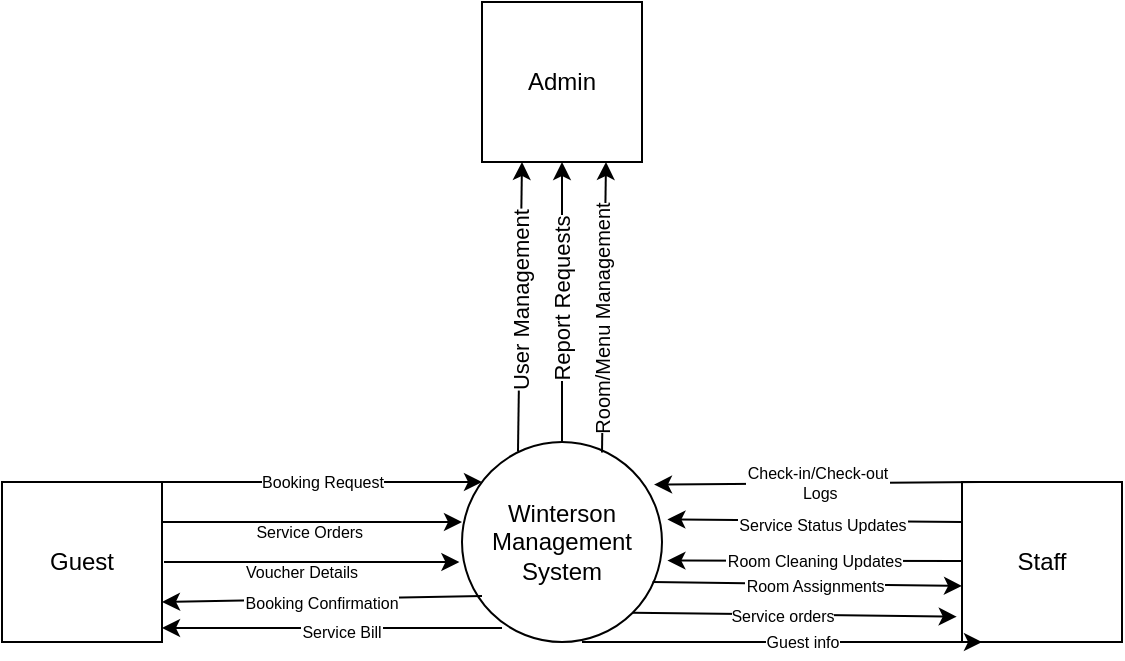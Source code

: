 <mxfile version="26.2.9">
  <diagram name="Page-1" id="_YwwSENNY2EO35tvZcfI">
    <mxGraphModel grid="1" page="1" gridSize="10" guides="1" tooltips="1" connect="1" arrows="1" fold="1" pageScale="1" pageWidth="850" pageHeight="1100" math="0" shadow="0">
      <root>
        <mxCell id="0" />
        <mxCell id="1" parent="0" />
        <mxCell id="1_qBArGU98DS_A4FDtYi-1" value="Guest" style="whiteSpace=wrap;html=1;aspect=fixed;" vertex="1" parent="1">
          <mxGeometry x="160" y="280" width="80" height="80" as="geometry" />
        </mxCell>
        <mxCell id="1_qBArGU98DS_A4FDtYi-2" value="Staff" style="whiteSpace=wrap;html=1;aspect=fixed;" vertex="1" parent="1">
          <mxGeometry x="640" y="280" width="80" height="80" as="geometry" />
        </mxCell>
        <mxCell id="1_qBArGU98DS_A4FDtYi-3" value="Admin" style="whiteSpace=wrap;html=1;aspect=fixed;" vertex="1" parent="1">
          <mxGeometry x="400" y="40" width="80" height="80" as="geometry" />
        </mxCell>
        <mxCell id="1_qBArGU98DS_A4FDtYi-4" value="&lt;div&gt;&lt;br&gt;&lt;/div&gt;Winterson&lt;br&gt;Management System&lt;div&gt;&lt;br/&gt;&lt;/div&gt;" style="ellipse;whiteSpace=wrap;html=1;aspect=fixed;" vertex="1" parent="1">
          <mxGeometry x="390" y="260" width="100" height="100" as="geometry" />
        </mxCell>
        <mxCell id="1_qBArGU98DS_A4FDtYi-6" value="Booking Request" style="endArrow=classic;html=1;rounded=0;exitX=1;exitY=0;exitDx=0;exitDy=0;labelBackgroundColor=default;labelBorderColor=none;fontSize=8;" edge="1" parent="1" source="1_qBArGU98DS_A4FDtYi-1">
          <mxGeometry width="50" height="50" relative="1" as="geometry">
            <mxPoint x="243" y="292" as="sourcePoint" />
            <mxPoint x="400" y="280" as="targetPoint" />
            <Array as="points">
              <mxPoint x="270" y="280" />
            </Array>
          </mxGeometry>
        </mxCell>
        <mxCell id="1_qBArGU98DS_A4FDtYi-8" value="&#xa;Service Orders &#xa;&#xa;" style="endArrow=classic;rounded=0;exitX=1;exitY=0.25;exitDx=0;exitDy=0;fontSize=8;" edge="1" parent="1" source="1_qBArGU98DS_A4FDtYi-1">
          <mxGeometry y="-10" width="50" height="50" relative="1" as="geometry">
            <mxPoint x="240" y="320" as="sourcePoint" />
            <mxPoint x="390" y="300" as="targetPoint" />
            <Array as="points" />
            <mxPoint as="offset" />
          </mxGeometry>
        </mxCell>
        <mxCell id="1_qBArGU98DS_A4FDtYi-9" value="&#xa;Voucher Details" style="endArrow=classic;rounded=0;entryX=-0.013;entryY=0.6;entryDx=0;entryDy=0;entryPerimeter=0;fontSize=8;" edge="1" parent="1" target="1_qBArGU98DS_A4FDtYi-4">
          <mxGeometry x="-0.066" width="50" height="50" relative="1" as="geometry">
            <mxPoint x="241" y="320" as="sourcePoint" />
            <mxPoint x="400" y="310" as="targetPoint" />
            <Array as="points" />
            <mxPoint as="offset" />
          </mxGeometry>
        </mxCell>
        <mxCell id="1_qBArGU98DS_A4FDtYi-10" value="Booking Confirmation" style="endArrow=classic;rounded=0;fontSize=8;entryX=1;entryY=0.75;entryDx=0;entryDy=0;" edge="1" parent="1" target="1_qBArGU98DS_A4FDtYi-1">
          <mxGeometry x="0.0" y="1" width="50" height="50" relative="1" as="geometry">
            <mxPoint x="400" y="337" as="sourcePoint" />
            <mxPoint x="250" y="400" as="targetPoint" />
            <mxPoint y="1" as="offset" />
          </mxGeometry>
        </mxCell>
        <mxCell id="1_qBArGU98DS_A4FDtYi-15" value="Service Bill" style="endArrow=classic;rounded=0;fontSize=8;entryX=1;entryY=0.75;entryDx=0;entryDy=0;" edge="1" parent="1">
          <mxGeometry x="-0.059" y="2" width="50" height="50" relative="1" as="geometry">
            <mxPoint x="410" y="353" as="sourcePoint" />
            <mxPoint x="240" y="353" as="targetPoint" />
            <mxPoint as="offset" />
          </mxGeometry>
        </mxCell>
        <mxCell id="1_qBArGU98DS_A4FDtYi-16" value="Check-in/Check-out&#xa; Logs" style="endArrow=classic;rounded=0;fontSize=8;exitX=0.187;exitY=0.927;exitDx=0;exitDy=0;exitPerimeter=0;entryX=0.96;entryY=0.213;entryDx=0;entryDy=0;entryPerimeter=0;" edge="1" parent="1" target="1_qBArGU98DS_A4FDtYi-4">
          <mxGeometry x="-0.006" width="50" height="50" relative="1" as="geometry">
            <mxPoint x="649" y="280" as="sourcePoint" />
            <mxPoint x="470" y="280" as="targetPoint" />
            <mxPoint as="offset" />
          </mxGeometry>
        </mxCell>
        <mxCell id="1_qBArGU98DS_A4FDtYi-17" value="Service Status Updates" style="endArrow=classic;rounded=0;fontSize=8;entryX=1.027;entryY=0.387;entryDx=0;entryDy=0;entryPerimeter=0;" edge="1" parent="1" target="1_qBArGU98DS_A4FDtYi-4">
          <mxGeometry x="-0.059" y="2" width="50" height="50" relative="1" as="geometry">
            <mxPoint x="640" y="300" as="sourcePoint" />
            <mxPoint x="500" y="300" as="targetPoint" />
            <mxPoint as="offset" />
          </mxGeometry>
        </mxCell>
        <mxCell id="1_qBArGU98DS_A4FDtYi-18" value="Room Cleaning Updates" style="endArrow=classic;rounded=0;fontSize=8;entryX=1.027;entryY=0.593;entryDx=0;entryDy=0;entryPerimeter=0;" edge="1" parent="1" target="1_qBArGU98DS_A4FDtYi-4">
          <mxGeometry width="50" height="50" relative="1" as="geometry">
            <mxPoint x="640" y="319.5" as="sourcePoint" />
            <mxPoint x="500" y="319.5" as="targetPoint" />
            <mxPoint as="offset" />
          </mxGeometry>
        </mxCell>
        <mxCell id="1_qBArGU98DS_A4FDtYi-20" value="&#xa;Room Assignments&#xa;" style="endArrow=classic;rounded=0;fontSize=8;exitX=0.953;exitY=0.7;exitDx=0;exitDy=0;exitPerimeter=0;" edge="1" parent="1" source="1_qBArGU98DS_A4FDtYi-4">
          <mxGeometry x="0.054" y="-1" width="50" height="50" relative="1" as="geometry">
            <mxPoint x="500" y="330" as="sourcePoint" />
            <mxPoint x="640" y="332" as="targetPoint" />
            <Array as="points" />
            <mxPoint as="offset" />
          </mxGeometry>
        </mxCell>
        <mxCell id="1_qBArGU98DS_A4FDtYi-22" value="" style="endArrow=classic;rounded=0;fontSize=8;exitX=0.6;exitY=1;exitDx=0;exitDy=0;exitPerimeter=0;entryX=-0.017;entryY=0.875;entryDx=0;entryDy=0;entryPerimeter=0;" edge="1" parent="1" source="1_qBArGU98DS_A4FDtYi-4">
          <mxGeometry y="-40" width="50" height="50" relative="1" as="geometry">
            <mxPoint x="491.36" y="360" as="sourcePoint" />
            <mxPoint x="650.0" y="360" as="targetPoint" />
            <Array as="points">
              <mxPoint x="520" y="360" />
              <mxPoint x="580" y="360" />
            </Array>
            <mxPoint as="offset" />
          </mxGeometry>
        </mxCell>
        <mxCell id="1_qBArGU98DS_A4FDtYi-33" value="Guest info" style="edgeLabel;html=1;align=center;verticalAlign=middle;resizable=0;points=[];fontSize=8;" connectable="0" vertex="1" parent="1_qBArGU98DS_A4FDtYi-22">
          <mxGeometry x="0.2" y="2" relative="1" as="geometry">
            <mxPoint x="-10" y="2" as="offset" />
          </mxGeometry>
        </mxCell>
        <mxCell id="1_qBArGU98DS_A4FDtYi-23" value="" style="endArrow=classic;html=1;rounded=0;exitX=0.28;exitY=0.047;exitDx=0;exitDy=0;exitPerimeter=0;entryX=0.25;entryY=1;entryDx=0;entryDy=0;" edge="1" parent="1" source="1_qBArGU98DS_A4FDtYi-4" target="1_qBArGU98DS_A4FDtYi-3">
          <mxGeometry x="1" y="180" width="50" height="50" relative="1" as="geometry">
            <mxPoint x="390" y="240" as="sourcePoint" />
            <mxPoint x="420" y="120" as="targetPoint" />
            <mxPoint y="-7" as="offset" />
          </mxGeometry>
        </mxCell>
        <mxCell id="1_qBArGU98DS_A4FDtYi-26" value="User Management" style="edgeLabel;html=1;align=center;verticalAlign=middle;resizable=0;points=[];rotation=270;" connectable="0" vertex="1" parent="1_qBArGU98DS_A4FDtYi-23">
          <mxGeometry x="0.576" relative="1" as="geometry">
            <mxPoint y="39" as="offset" />
          </mxGeometry>
        </mxCell>
        <mxCell id="1_qBArGU98DS_A4FDtYi-25" value="" style="endArrow=classic;html=1;rounded=0;entryX=0.25;entryY=1;entryDx=0;entryDy=0;exitX=0.7;exitY=0.053;exitDx=0;exitDy=0;exitPerimeter=0;" edge="1" parent="1" source="1_qBArGU98DS_A4FDtYi-4">
          <mxGeometry x="1" y="180" width="50" height="50" relative="1" as="geometry">
            <mxPoint x="460" y="260" as="sourcePoint" />
            <mxPoint x="462" y="120" as="targetPoint" />
            <mxPoint y="-7" as="offset" />
          </mxGeometry>
        </mxCell>
        <mxCell id="1_qBArGU98DS_A4FDtYi-28" value="" style="endArrow=classic;html=1;rounded=0;exitX=0.5;exitY=0;exitDx=0;exitDy=0;entryX=0.5;entryY=1;entryDx=0;entryDy=0;" edge="1" parent="1" source="1_qBArGU98DS_A4FDtYi-4" target="1_qBArGU98DS_A4FDtYi-3">
          <mxGeometry x="1" y="180" width="50" height="50" relative="1" as="geometry">
            <mxPoint x="428" y="275" as="sourcePoint" />
            <mxPoint x="430" y="130" as="targetPoint" />
            <mxPoint y="-7" as="offset" />
          </mxGeometry>
        </mxCell>
        <mxCell id="1_qBArGU98DS_A4FDtYi-29" value="Report Requests" style="edgeLabel;html=1;align=center;verticalAlign=middle;resizable=0;points=[];rotation=270;" connectable="0" vertex="1" parent="1_qBArGU98DS_A4FDtYi-28">
          <mxGeometry x="0.576" relative="1" as="geometry">
            <mxPoint y="39" as="offset" />
          </mxGeometry>
        </mxCell>
        <mxCell id="1_qBArGU98DS_A4FDtYi-31" value="Room/Menu Management" style="edgeLabel;html=1;align=center;verticalAlign=middle;resizable=0;points=[];rotation=270;fontSize=10;" connectable="0" vertex="1" parent="1_qBArGU98DS_A4FDtYi-28">
          <mxGeometry x="0.576" relative="1" as="geometry">
            <mxPoint x="20" y="49" as="offset" />
          </mxGeometry>
        </mxCell>
        <mxCell id="1_qBArGU98DS_A4FDtYi-40" value="" style="endArrow=classic;html=1;rounded=0;entryX=-0.033;entryY=0.842;entryDx=0;entryDy=0;entryPerimeter=0;exitX=1;exitY=1;exitDx=0;exitDy=0;" edge="1" parent="1" source="1_qBArGU98DS_A4FDtYi-4" target="1_qBArGU98DS_A4FDtYi-2">
          <mxGeometry width="50" height="50" relative="1" as="geometry">
            <mxPoint x="480" y="345" as="sourcePoint" />
            <mxPoint x="530" y="295" as="targetPoint" />
          </mxGeometry>
        </mxCell>
        <mxCell id="1_qBArGU98DS_A4FDtYi-41" value="&lt;span style=&quot;font-size: 8px;&quot;&gt;Service orders&lt;/span&gt;" style="edgeLabel;html=1;align=center;verticalAlign=middle;resizable=0;points=[];" connectable="0" vertex="1" parent="1_qBArGU98DS_A4FDtYi-40">
          <mxGeometry x="-0.079" y="1" relative="1" as="geometry">
            <mxPoint as="offset" />
          </mxGeometry>
        </mxCell>
      </root>
    </mxGraphModel>
  </diagram>
</mxfile>
